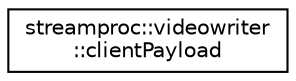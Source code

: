 digraph "Graphical Class Hierarchy"
{
  edge [fontname="Helvetica",fontsize="10",labelfontname="Helvetica",labelfontsize="10"];
  node [fontname="Helvetica",fontsize="10",shape=record];
  rankdir="LR";
  Node0 [label="streamproc::videowriter\l::clientPayload",height=0.2,width=0.4,color="black", fillcolor="white", style="filled",URL="$dc/df0/structstreamproc_1_1videowriter_1_1clientPayload.html"];
}
